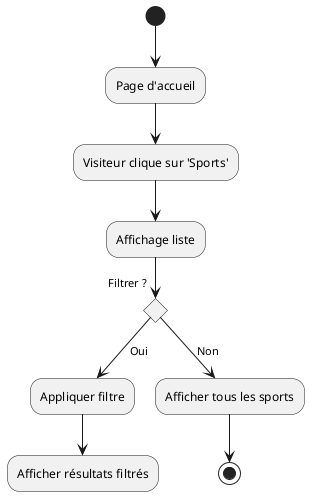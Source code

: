 @startuml
(*) --> "Page d'accueil"
--> "Visiteur clique sur 'Sports'"
--> "Affichage liste"
if "Filtrer ?" then
  -->[Oui] "Appliquer filtre"
  --> "Afficher résultats filtrés"
else
  -->[Non] "Afficher tous les sports"
endif
--> (*)
@enduml
